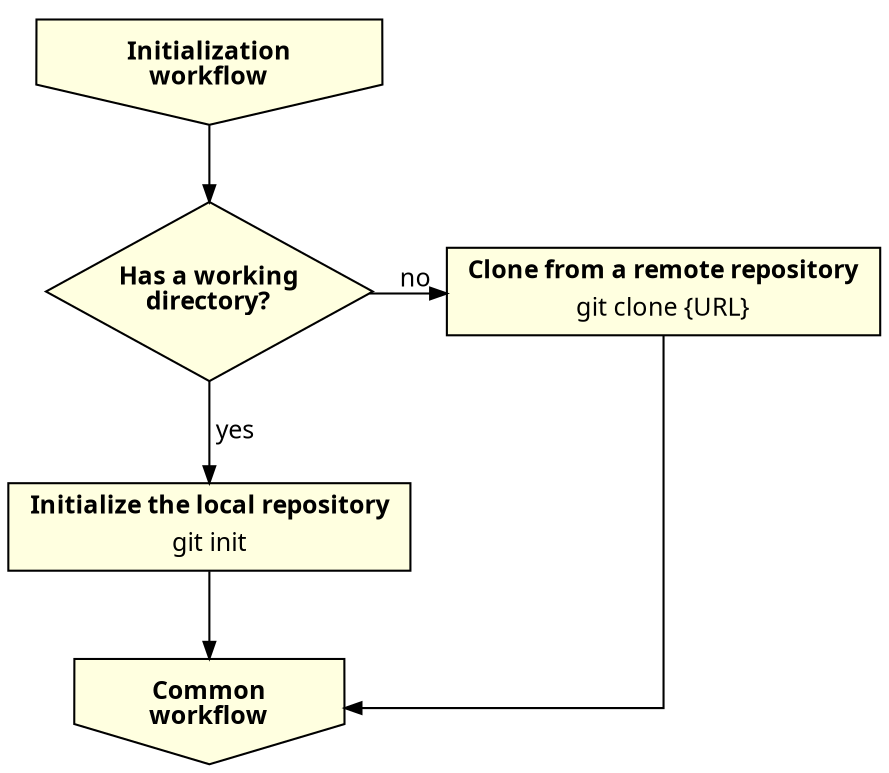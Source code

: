 digraph initworkflow {
    splines = ortho;

    edge [
        arrowsize = 0.8,
        fontname = "Verdana",
        fontsize = 12
    ]

    node [
        shape = rect,
        style = filled,
        fillcolor = lightyellow,
        fontname = "Verdana",
        fontsize = 12
    ]

    // workflow
    init_workflow [
        shape = invhouse,
        label = <<b>Initialization<br/>workflow</b>>
    ]
    common_workflow [
        shape = invhouse,
        label = <<b>Common<br/>workflow</b>>
    ]

    // decisions
    working_dir [
        shape = diamond,
        label = <<b>Has a working<br/>directory?</b>>,
        height = 1.2
    ]

    // commands
    git_init_workflow [
        label = <
            <table border="0" cellborder="0" cellspacing="0">
            <tr><td><b>Initialize the local repository</b></td></tr>
            <tr><td>git init</td></tr>
            </table>
        >
    ]
    git_clone [
        label = <
            <table border="0" cellborder="0" cellspacing="0">
            <tr><td><b>Clone from a remote repository</b></td></tr>
            <tr><td>git clone {URL}</td></tr>
            </table>
        >
    ]

    // relations
    init_workflow -> working_dir
    working_dir -> git_init_workflow [label = " yes"]
    working_dir -> git_clone [xlabel = "no"]
    git_init_workflow -> common_workflow
    git_clone -> common_workflow:e [constraint = false]

    // put working_dir and git_clone in the same row
    {rank = same; working_dir; git_clone; }
}
